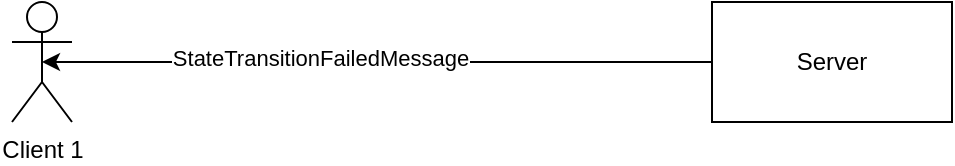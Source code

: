 <mxfile version="28.1.2">
  <diagram name="Page-1" id="XLAyOAw47Sv_vJTtd8rH">
    <mxGraphModel dx="1108" dy="745" grid="1" gridSize="10" guides="1" tooltips="1" connect="1" arrows="1" fold="1" page="1" pageScale="1" pageWidth="850" pageHeight="1100" math="0" shadow="0">
      <root>
        <mxCell id="0" />
        <mxCell id="1" parent="0" />
        <mxCell id="oFVQ_WghNKo-1QYCwWoT-1" value="Client 1" style="shape=umlActor;verticalLabelPosition=bottom;verticalAlign=top;html=1;outlineConnect=0;" vertex="1" parent="1">
          <mxGeometry x="160" y="350" width="30" height="60" as="geometry" />
        </mxCell>
        <mxCell id="oFVQ_WghNKo-1QYCwWoT-2" value="Server" style="rounded=0;whiteSpace=wrap;html=1;" vertex="1" parent="1">
          <mxGeometry x="510" y="350" width="120" height="60" as="geometry" />
        </mxCell>
        <mxCell id="oFVQ_WghNKo-1QYCwWoT-3" value="" style="endArrow=classic;html=1;rounded=0;entryX=0.5;entryY=0.5;entryDx=0;entryDy=0;entryPerimeter=0;exitX=0;exitY=0.5;exitDx=0;exitDy=0;" edge="1" parent="1" source="oFVQ_WghNKo-1QYCwWoT-2" target="oFVQ_WghNKo-1QYCwWoT-1">
          <mxGeometry width="50" height="50" relative="1" as="geometry">
            <mxPoint x="380" y="470" as="sourcePoint" />
            <mxPoint x="430" y="420" as="targetPoint" />
          </mxGeometry>
        </mxCell>
        <mxCell id="oFVQ_WghNKo-1QYCwWoT-4" value="StateTransitionFailedMessage" style="edgeLabel;html=1;align=center;verticalAlign=middle;resizable=0;points=[];" vertex="1" connectable="0" parent="oFVQ_WghNKo-1QYCwWoT-3">
          <mxGeometry x="0.174" y="-2" relative="1" as="geometry">
            <mxPoint as="offset" />
          </mxGeometry>
        </mxCell>
      </root>
    </mxGraphModel>
  </diagram>
</mxfile>
